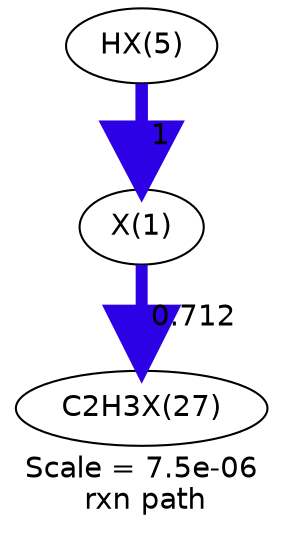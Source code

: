 digraph reaction_paths {
center=1;
s40 -> s39[fontname="Helvetica", style="setlinewidth(6)", arrowsize=3, color="0.7, 1.5, 0.9"
, label=" 1"];
s39 -> s41[fontname="Helvetica", style="setlinewidth(5.74)", arrowsize=2.87, color="0.7, 1.21, 0.9"
, label=" 0.712"];
s39 [ fontname="Helvetica", label="X(1)"];
s40 [ fontname="Helvetica", label="HX(5)"];
s41 [ fontname="Helvetica", label="C2H3X(27)"];
 label = "Scale = 7.5e-06\l rxn path";
 fontname = "Helvetica";
}
